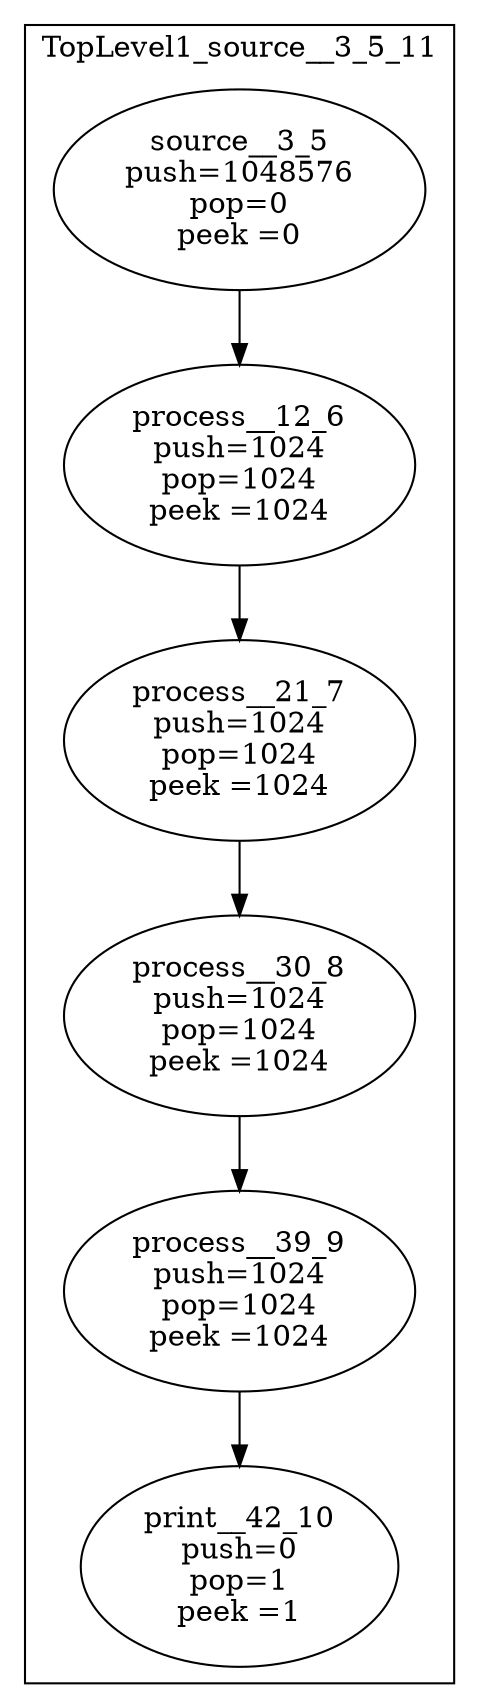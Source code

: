 digraph streamit {
subgraph cluster_node1 {
 label="TopLevel1_source__3_5_11";
node2 [ label="source__3_5\npush=1048576\npop=0\npeek =0" ]
node3 [ label="process__12_6\npush=1024\npop=1024\npeek =1024" ]
node2 -> node3
node4 [ label="process__21_7\npush=1024\npop=1024\npeek =1024" ]
node3 -> node4
node5 [ label="process__30_8\npush=1024\npop=1024\npeek =1024" ]
node4 -> node5
node6 [ label="process__39_9\npush=1024\npop=1024\npeek =1024" ]
node5 -> node6
node7 [ label="print__42_10\npush=0\npop=1\npeek =1" ]
node6 -> node7
}
}
